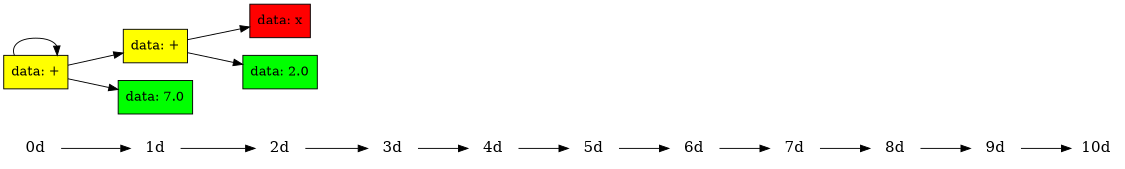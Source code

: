 digraph List
{
	rankdir = LR;
	ranksep=.75; size = "7.5,7.5"
	{
		node [shape=plaintext, fontsize=16];
		"0d"->"1d"->"2d"->"3d"->"4d"->"5d"->"6d"->"7d"->"8d"->"9d"->"10d";
	}
node [shape = record, style = filled];
	{rank = same; "2d"; "0x134f043e0" [label = "data: x ", fillcolor = "red"];}
	{rank = same; "1d"; "0x134f043b0" [label = "data: + ", fillcolor = "yellow"];}
	{rank = same; "2d"; "0x134f04410" [label = "data: 2.0 ", fillcolor = "green"];}
	{rank = same; "0d"; "0x134f04380" [label = "data: + ", fillcolor = "yellow"];}
	{rank = same; "1d"; "0x134f04440" [label = "data: 7.0 ", fillcolor = "green"];}
	"0x134f043b0"->"0x134f043e0" [color = "black", frontcolor = "grey", label = ""];
	"0x134f04380"->"0x134f043b0" [color = "black", frontcolor = "grey", label = ""];
	"0x134f043b0"->"0x134f04410" [color = "black", frontcolor = "grey", label = ""];
	"0x134f04380"->"0x134f04380" [color = "black", frontcolor = "grey", label = ""];
	"0x134f04380"->"0x134f04440" [color = "black", frontcolor = "grey", label = ""];
}
